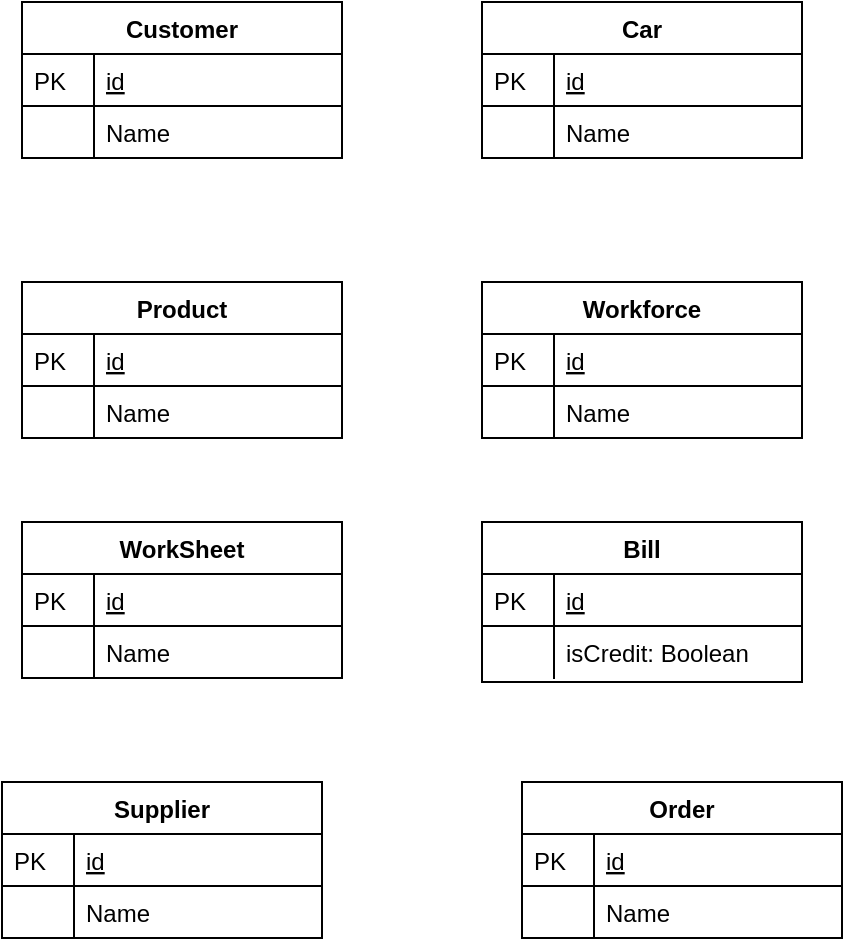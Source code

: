 <mxfile version="12.6.5" type="device"><diagram id="C5RBs43oDa-KdzZeNtuy" name="Page-1"><mxGraphModel dx="1412" dy="891" grid="1" gridSize="10" guides="1" tooltips="1" connect="1" arrows="1" fold="1" page="1" pageScale="1" pageWidth="827" pageHeight="1169" math="0" shadow="0"><root><mxCell id="WIyWlLk6GJQsqaUBKTNV-0"/><mxCell id="WIyWlLk6GJQsqaUBKTNV-1" parent="WIyWlLk6GJQsqaUBKTNV-0"/><mxCell id="zkfFHV4jXpPFQw0GAbJ--51" value="Customer" style="swimlane;fontStyle=1;childLayout=stackLayout;horizontal=1;startSize=26;horizontalStack=0;resizeParent=1;resizeLast=0;collapsible=1;marginBottom=0;rounded=0;shadow=0;strokeWidth=1;" parent="WIyWlLk6GJQsqaUBKTNV-1" vertex="1"><mxGeometry x="80" y="60" width="160" height="78" as="geometry"><mxRectangle x="140" y="120" width="160" height="26" as="alternateBounds"/></mxGeometry></mxCell><mxCell id="zkfFHV4jXpPFQw0GAbJ--52" value="id" style="shape=partialRectangle;top=0;left=0;right=0;bottom=1;align=left;verticalAlign=top;fillColor=none;spacingLeft=40;spacingRight=4;overflow=hidden;rotatable=0;points=[[0,0.5],[1,0.5]];portConstraint=eastwest;dropTarget=0;rounded=0;shadow=0;strokeWidth=1;fontStyle=4" parent="zkfFHV4jXpPFQw0GAbJ--51" vertex="1"><mxGeometry y="26" width="160" height="26" as="geometry"/></mxCell><mxCell id="zkfFHV4jXpPFQw0GAbJ--53" value="PK" style="shape=partialRectangle;top=0;left=0;bottom=0;fillColor=none;align=left;verticalAlign=top;spacingLeft=4;spacingRight=4;overflow=hidden;rotatable=0;points=[];portConstraint=eastwest;part=1;" parent="zkfFHV4jXpPFQw0GAbJ--52" vertex="1" connectable="0"><mxGeometry width="36" height="26" as="geometry"/></mxCell><mxCell id="zkfFHV4jXpPFQw0GAbJ--54" value="Name" style="shape=partialRectangle;top=0;left=0;right=0;bottom=0;align=left;verticalAlign=top;fillColor=none;spacingLeft=40;spacingRight=4;overflow=hidden;rotatable=0;points=[[0,0.5],[1,0.5]];portConstraint=eastwest;dropTarget=0;rounded=0;shadow=0;strokeWidth=1;" parent="zkfFHV4jXpPFQw0GAbJ--51" vertex="1"><mxGeometry y="52" width="160" height="26" as="geometry"/></mxCell><mxCell id="zkfFHV4jXpPFQw0GAbJ--55" value="" style="shape=partialRectangle;top=0;left=0;bottom=0;fillColor=none;align=left;verticalAlign=top;spacingLeft=4;spacingRight=4;overflow=hidden;rotatable=0;points=[];portConstraint=eastwest;part=1;" parent="zkfFHV4jXpPFQw0GAbJ--54" vertex="1" connectable="0"><mxGeometry width="36" height="26" as="geometry"/></mxCell><mxCell id="Q_SF1Kwht3xyBGQ1vOAa-5" value="Car" style="swimlane;fontStyle=1;childLayout=stackLayout;horizontal=1;startSize=26;horizontalStack=0;resizeParent=1;resizeLast=0;collapsible=1;marginBottom=0;rounded=0;shadow=0;strokeWidth=1;" vertex="1" parent="WIyWlLk6GJQsqaUBKTNV-1"><mxGeometry x="310" y="60" width="160" height="78" as="geometry"><mxRectangle x="140" y="120" width="160" height="26" as="alternateBounds"/></mxGeometry></mxCell><mxCell id="Q_SF1Kwht3xyBGQ1vOAa-6" value="id" style="shape=partialRectangle;top=0;left=0;right=0;bottom=1;align=left;verticalAlign=top;fillColor=none;spacingLeft=40;spacingRight=4;overflow=hidden;rotatable=0;points=[[0,0.5],[1,0.5]];portConstraint=eastwest;dropTarget=0;rounded=0;shadow=0;strokeWidth=1;fontStyle=4" vertex="1" parent="Q_SF1Kwht3xyBGQ1vOAa-5"><mxGeometry y="26" width="160" height="26" as="geometry"/></mxCell><mxCell id="Q_SF1Kwht3xyBGQ1vOAa-7" value="PK" style="shape=partialRectangle;top=0;left=0;bottom=0;fillColor=none;align=left;verticalAlign=top;spacingLeft=4;spacingRight=4;overflow=hidden;rotatable=0;points=[];portConstraint=eastwest;part=1;" vertex="1" connectable="0" parent="Q_SF1Kwht3xyBGQ1vOAa-6"><mxGeometry width="36" height="26" as="geometry"/></mxCell><mxCell id="Q_SF1Kwht3xyBGQ1vOAa-8" value="Name" style="shape=partialRectangle;top=0;left=0;right=0;bottom=0;align=left;verticalAlign=top;fillColor=none;spacingLeft=40;spacingRight=4;overflow=hidden;rotatable=0;points=[[0,0.5],[1,0.5]];portConstraint=eastwest;dropTarget=0;rounded=0;shadow=0;strokeWidth=1;" vertex="1" parent="Q_SF1Kwht3xyBGQ1vOAa-5"><mxGeometry y="52" width="160" height="26" as="geometry"/></mxCell><mxCell id="Q_SF1Kwht3xyBGQ1vOAa-9" value="" style="shape=partialRectangle;top=0;left=0;bottom=0;fillColor=none;align=left;verticalAlign=top;spacingLeft=4;spacingRight=4;overflow=hidden;rotatable=0;points=[];portConstraint=eastwest;part=1;" vertex="1" connectable="0" parent="Q_SF1Kwht3xyBGQ1vOAa-8"><mxGeometry width="36" height="26" as="geometry"/></mxCell><mxCell id="Q_SF1Kwht3xyBGQ1vOAa-10" value="Product" style="swimlane;fontStyle=1;childLayout=stackLayout;horizontal=1;startSize=26;horizontalStack=0;resizeParent=1;resizeLast=0;collapsible=1;marginBottom=0;rounded=0;shadow=0;strokeWidth=1;" vertex="1" parent="WIyWlLk6GJQsqaUBKTNV-1"><mxGeometry x="80" y="200" width="160" height="78" as="geometry"><mxRectangle x="140" y="120" width="160" height="26" as="alternateBounds"/></mxGeometry></mxCell><mxCell id="Q_SF1Kwht3xyBGQ1vOAa-11" value="id" style="shape=partialRectangle;top=0;left=0;right=0;bottom=1;align=left;verticalAlign=top;fillColor=none;spacingLeft=40;spacingRight=4;overflow=hidden;rotatable=0;points=[[0,0.5],[1,0.5]];portConstraint=eastwest;dropTarget=0;rounded=0;shadow=0;strokeWidth=1;fontStyle=4" vertex="1" parent="Q_SF1Kwht3xyBGQ1vOAa-10"><mxGeometry y="26" width="160" height="26" as="geometry"/></mxCell><mxCell id="Q_SF1Kwht3xyBGQ1vOAa-12" value="PK" style="shape=partialRectangle;top=0;left=0;bottom=0;fillColor=none;align=left;verticalAlign=top;spacingLeft=4;spacingRight=4;overflow=hidden;rotatable=0;points=[];portConstraint=eastwest;part=1;" vertex="1" connectable="0" parent="Q_SF1Kwht3xyBGQ1vOAa-11"><mxGeometry width="36" height="26" as="geometry"/></mxCell><mxCell id="Q_SF1Kwht3xyBGQ1vOAa-13" value="Name" style="shape=partialRectangle;top=0;left=0;right=0;bottom=0;align=left;verticalAlign=top;fillColor=none;spacingLeft=40;spacingRight=4;overflow=hidden;rotatable=0;points=[[0,0.5],[1,0.5]];portConstraint=eastwest;dropTarget=0;rounded=0;shadow=0;strokeWidth=1;" vertex="1" parent="Q_SF1Kwht3xyBGQ1vOAa-10"><mxGeometry y="52" width="160" height="26" as="geometry"/></mxCell><mxCell id="Q_SF1Kwht3xyBGQ1vOAa-14" value="" style="shape=partialRectangle;top=0;left=0;bottom=0;fillColor=none;align=left;verticalAlign=top;spacingLeft=4;spacingRight=4;overflow=hidden;rotatable=0;points=[];portConstraint=eastwest;part=1;" vertex="1" connectable="0" parent="Q_SF1Kwht3xyBGQ1vOAa-13"><mxGeometry width="36" height="26" as="geometry"/></mxCell><mxCell id="Q_SF1Kwht3xyBGQ1vOAa-15" value="Workforce" style="swimlane;fontStyle=1;childLayout=stackLayout;horizontal=1;startSize=26;horizontalStack=0;resizeParent=1;resizeLast=0;collapsible=1;marginBottom=0;rounded=0;shadow=0;strokeWidth=1;" vertex="1" parent="WIyWlLk6GJQsqaUBKTNV-1"><mxGeometry x="310" y="200" width="160" height="78" as="geometry"><mxRectangle x="140" y="120" width="160" height="26" as="alternateBounds"/></mxGeometry></mxCell><mxCell id="Q_SF1Kwht3xyBGQ1vOAa-16" value="id" style="shape=partialRectangle;top=0;left=0;right=0;bottom=1;align=left;verticalAlign=top;fillColor=none;spacingLeft=40;spacingRight=4;overflow=hidden;rotatable=0;points=[[0,0.5],[1,0.5]];portConstraint=eastwest;dropTarget=0;rounded=0;shadow=0;strokeWidth=1;fontStyle=4" vertex="1" parent="Q_SF1Kwht3xyBGQ1vOAa-15"><mxGeometry y="26" width="160" height="26" as="geometry"/></mxCell><mxCell id="Q_SF1Kwht3xyBGQ1vOAa-17" value="PK" style="shape=partialRectangle;top=0;left=0;bottom=0;fillColor=none;align=left;verticalAlign=top;spacingLeft=4;spacingRight=4;overflow=hidden;rotatable=0;points=[];portConstraint=eastwest;part=1;" vertex="1" connectable="0" parent="Q_SF1Kwht3xyBGQ1vOAa-16"><mxGeometry width="36" height="26" as="geometry"/></mxCell><mxCell id="Q_SF1Kwht3xyBGQ1vOAa-18" value="Name" style="shape=partialRectangle;top=0;left=0;right=0;bottom=0;align=left;verticalAlign=top;fillColor=none;spacingLeft=40;spacingRight=4;overflow=hidden;rotatable=0;points=[[0,0.5],[1,0.5]];portConstraint=eastwest;dropTarget=0;rounded=0;shadow=0;strokeWidth=1;" vertex="1" parent="Q_SF1Kwht3xyBGQ1vOAa-15"><mxGeometry y="52" width="160" height="26" as="geometry"/></mxCell><mxCell id="Q_SF1Kwht3xyBGQ1vOAa-19" value="" style="shape=partialRectangle;top=0;left=0;bottom=0;fillColor=none;align=left;verticalAlign=top;spacingLeft=4;spacingRight=4;overflow=hidden;rotatable=0;points=[];portConstraint=eastwest;part=1;" vertex="1" connectable="0" parent="Q_SF1Kwht3xyBGQ1vOAa-18"><mxGeometry width="36" height="26" as="geometry"/></mxCell><mxCell id="Q_SF1Kwht3xyBGQ1vOAa-20" value="WorkSheet" style="swimlane;fontStyle=1;childLayout=stackLayout;horizontal=1;startSize=26;horizontalStack=0;resizeParent=1;resizeLast=0;collapsible=1;marginBottom=0;rounded=0;shadow=0;strokeWidth=1;" vertex="1" parent="WIyWlLk6GJQsqaUBKTNV-1"><mxGeometry x="80" y="320" width="160" height="78" as="geometry"><mxRectangle x="140" y="120" width="160" height="26" as="alternateBounds"/></mxGeometry></mxCell><mxCell id="Q_SF1Kwht3xyBGQ1vOAa-21" value="id" style="shape=partialRectangle;top=0;left=0;right=0;bottom=1;align=left;verticalAlign=top;fillColor=none;spacingLeft=40;spacingRight=4;overflow=hidden;rotatable=0;points=[[0,0.5],[1,0.5]];portConstraint=eastwest;dropTarget=0;rounded=0;shadow=0;strokeWidth=1;fontStyle=4" vertex="1" parent="Q_SF1Kwht3xyBGQ1vOAa-20"><mxGeometry y="26" width="160" height="26" as="geometry"/></mxCell><mxCell id="Q_SF1Kwht3xyBGQ1vOAa-22" value="PK" style="shape=partialRectangle;top=0;left=0;bottom=0;fillColor=none;align=left;verticalAlign=top;spacingLeft=4;spacingRight=4;overflow=hidden;rotatable=0;points=[];portConstraint=eastwest;part=1;" vertex="1" connectable="0" parent="Q_SF1Kwht3xyBGQ1vOAa-21"><mxGeometry width="36" height="26" as="geometry"/></mxCell><mxCell id="Q_SF1Kwht3xyBGQ1vOAa-23" value="Name" style="shape=partialRectangle;top=0;left=0;right=0;bottom=0;align=left;verticalAlign=top;fillColor=none;spacingLeft=40;spacingRight=4;overflow=hidden;rotatable=0;points=[[0,0.5],[1,0.5]];portConstraint=eastwest;dropTarget=0;rounded=0;shadow=0;strokeWidth=1;" vertex="1" parent="Q_SF1Kwht3xyBGQ1vOAa-20"><mxGeometry y="52" width="160" height="26" as="geometry"/></mxCell><mxCell id="Q_SF1Kwht3xyBGQ1vOAa-24" value="" style="shape=partialRectangle;top=0;left=0;bottom=0;fillColor=none;align=left;verticalAlign=top;spacingLeft=4;spacingRight=4;overflow=hidden;rotatable=0;points=[];portConstraint=eastwest;part=1;" vertex="1" connectable="0" parent="Q_SF1Kwht3xyBGQ1vOAa-23"><mxGeometry width="36" height="26" as="geometry"/></mxCell><mxCell id="Q_SF1Kwht3xyBGQ1vOAa-25" value="Bill" style="swimlane;fontStyle=1;childLayout=stackLayout;horizontal=1;startSize=26;horizontalStack=0;resizeParent=1;resizeLast=0;collapsible=1;marginBottom=0;rounded=0;shadow=0;strokeWidth=1;" vertex="1" parent="WIyWlLk6GJQsqaUBKTNV-1"><mxGeometry x="310" y="320" width="160" height="80" as="geometry"><mxRectangle x="140" y="120" width="160" height="26" as="alternateBounds"/></mxGeometry></mxCell><mxCell id="Q_SF1Kwht3xyBGQ1vOAa-26" value="id" style="shape=partialRectangle;top=0;left=0;right=0;bottom=1;align=left;verticalAlign=top;fillColor=none;spacingLeft=40;spacingRight=4;overflow=hidden;rotatable=0;points=[[0,0.5],[1,0.5]];portConstraint=eastwest;dropTarget=0;rounded=0;shadow=0;strokeWidth=1;fontStyle=4" vertex="1" parent="Q_SF1Kwht3xyBGQ1vOAa-25"><mxGeometry y="26" width="160" height="26" as="geometry"/></mxCell><mxCell id="Q_SF1Kwht3xyBGQ1vOAa-27" value="PK" style="shape=partialRectangle;top=0;left=0;bottom=0;fillColor=none;align=left;verticalAlign=top;spacingLeft=4;spacingRight=4;overflow=hidden;rotatable=0;points=[];portConstraint=eastwest;part=1;" vertex="1" connectable="0" parent="Q_SF1Kwht3xyBGQ1vOAa-26"><mxGeometry width="36" height="26" as="geometry"/></mxCell><mxCell id="Q_SF1Kwht3xyBGQ1vOAa-28" value="isCredit: Boolean" style="shape=partialRectangle;top=0;left=0;right=0;bottom=0;align=left;verticalAlign=top;fillColor=none;spacingLeft=40;spacingRight=4;overflow=hidden;rotatable=0;points=[[0,0.5],[1,0.5]];portConstraint=eastwest;dropTarget=0;rounded=0;shadow=0;strokeWidth=1;" vertex="1" parent="Q_SF1Kwht3xyBGQ1vOAa-25"><mxGeometry y="52" width="160" height="26" as="geometry"/></mxCell><mxCell id="Q_SF1Kwht3xyBGQ1vOAa-29" value="" style="shape=partialRectangle;top=0;left=0;bottom=0;fillColor=none;align=left;verticalAlign=top;spacingLeft=4;spacingRight=4;overflow=hidden;rotatable=0;points=[];portConstraint=eastwest;part=1;" vertex="1" connectable="0" parent="Q_SF1Kwht3xyBGQ1vOAa-28"><mxGeometry width="36" height="26" as="geometry"/></mxCell><mxCell id="Q_SF1Kwht3xyBGQ1vOAa-30" value="Supplier" style="swimlane;fontStyle=1;childLayout=stackLayout;horizontal=1;startSize=26;horizontalStack=0;resizeParent=1;resizeLast=0;collapsible=1;marginBottom=0;rounded=0;shadow=0;strokeWidth=1;" vertex="1" parent="WIyWlLk6GJQsqaUBKTNV-1"><mxGeometry x="70" y="450" width="160" height="78" as="geometry"><mxRectangle x="140" y="120" width="160" height="26" as="alternateBounds"/></mxGeometry></mxCell><mxCell id="Q_SF1Kwht3xyBGQ1vOAa-31" value="id" style="shape=partialRectangle;top=0;left=0;right=0;bottom=1;align=left;verticalAlign=top;fillColor=none;spacingLeft=40;spacingRight=4;overflow=hidden;rotatable=0;points=[[0,0.5],[1,0.5]];portConstraint=eastwest;dropTarget=0;rounded=0;shadow=0;strokeWidth=1;fontStyle=4" vertex="1" parent="Q_SF1Kwht3xyBGQ1vOAa-30"><mxGeometry y="26" width="160" height="26" as="geometry"/></mxCell><mxCell id="Q_SF1Kwht3xyBGQ1vOAa-32" value="PK" style="shape=partialRectangle;top=0;left=0;bottom=0;fillColor=none;align=left;verticalAlign=top;spacingLeft=4;spacingRight=4;overflow=hidden;rotatable=0;points=[];portConstraint=eastwest;part=1;" vertex="1" connectable="0" parent="Q_SF1Kwht3xyBGQ1vOAa-31"><mxGeometry width="36" height="26" as="geometry"/></mxCell><mxCell id="Q_SF1Kwht3xyBGQ1vOAa-33" value="Name" style="shape=partialRectangle;top=0;left=0;right=0;bottom=0;align=left;verticalAlign=top;fillColor=none;spacingLeft=40;spacingRight=4;overflow=hidden;rotatable=0;points=[[0,0.5],[1,0.5]];portConstraint=eastwest;dropTarget=0;rounded=0;shadow=0;strokeWidth=1;" vertex="1" parent="Q_SF1Kwht3xyBGQ1vOAa-30"><mxGeometry y="52" width="160" height="26" as="geometry"/></mxCell><mxCell id="Q_SF1Kwht3xyBGQ1vOAa-34" value="" style="shape=partialRectangle;top=0;left=0;bottom=0;fillColor=none;align=left;verticalAlign=top;spacingLeft=4;spacingRight=4;overflow=hidden;rotatable=0;points=[];portConstraint=eastwest;part=1;" vertex="1" connectable="0" parent="Q_SF1Kwht3xyBGQ1vOAa-33"><mxGeometry width="36" height="26" as="geometry"/></mxCell><mxCell id="Q_SF1Kwht3xyBGQ1vOAa-35" value="Order" style="swimlane;fontStyle=1;childLayout=stackLayout;horizontal=1;startSize=26;horizontalStack=0;resizeParent=1;resizeLast=0;collapsible=1;marginBottom=0;rounded=0;shadow=0;strokeWidth=1;" vertex="1" parent="WIyWlLk6GJQsqaUBKTNV-1"><mxGeometry x="330" y="450" width="160" height="78" as="geometry"><mxRectangle x="140" y="120" width="160" height="26" as="alternateBounds"/></mxGeometry></mxCell><mxCell id="Q_SF1Kwht3xyBGQ1vOAa-36" value="id" style="shape=partialRectangle;top=0;left=0;right=0;bottom=1;align=left;verticalAlign=top;fillColor=none;spacingLeft=40;spacingRight=4;overflow=hidden;rotatable=0;points=[[0,0.5],[1,0.5]];portConstraint=eastwest;dropTarget=0;rounded=0;shadow=0;strokeWidth=1;fontStyle=4" vertex="1" parent="Q_SF1Kwht3xyBGQ1vOAa-35"><mxGeometry y="26" width="160" height="26" as="geometry"/></mxCell><mxCell id="Q_SF1Kwht3xyBGQ1vOAa-37" value="PK" style="shape=partialRectangle;top=0;left=0;bottom=0;fillColor=none;align=left;verticalAlign=top;spacingLeft=4;spacingRight=4;overflow=hidden;rotatable=0;points=[];portConstraint=eastwest;part=1;" vertex="1" connectable="0" parent="Q_SF1Kwht3xyBGQ1vOAa-36"><mxGeometry width="36" height="26" as="geometry"/></mxCell><mxCell id="Q_SF1Kwht3xyBGQ1vOAa-38" value="Name" style="shape=partialRectangle;top=0;left=0;right=0;bottom=0;align=left;verticalAlign=top;fillColor=none;spacingLeft=40;spacingRight=4;overflow=hidden;rotatable=0;points=[[0,0.5],[1,0.5]];portConstraint=eastwest;dropTarget=0;rounded=0;shadow=0;strokeWidth=1;" vertex="1" parent="Q_SF1Kwht3xyBGQ1vOAa-35"><mxGeometry y="52" width="160" height="26" as="geometry"/></mxCell><mxCell id="Q_SF1Kwht3xyBGQ1vOAa-39" value="" style="shape=partialRectangle;top=0;left=0;bottom=0;fillColor=none;align=left;verticalAlign=top;spacingLeft=4;spacingRight=4;overflow=hidden;rotatable=0;points=[];portConstraint=eastwest;part=1;" vertex="1" connectable="0" parent="Q_SF1Kwht3xyBGQ1vOAa-38"><mxGeometry width="36" height="26" as="geometry"/></mxCell></root></mxGraphModel></diagram></mxfile>